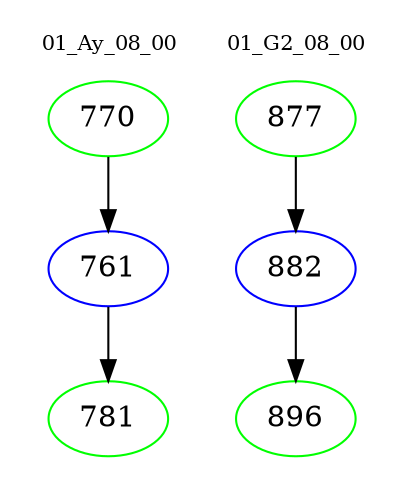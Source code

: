 digraph{
subgraph cluster_0 {
color = white
label = "01_Ay_08_00";
fontsize=10;
T0_770 [label="770", color="green"]
T0_770 -> T0_761 [color="black"]
T0_761 [label="761", color="blue"]
T0_761 -> T0_781 [color="black"]
T0_781 [label="781", color="green"]
}
subgraph cluster_1 {
color = white
label = "01_G2_08_00";
fontsize=10;
T1_877 [label="877", color="green"]
T1_877 -> T1_882 [color="black"]
T1_882 [label="882", color="blue"]
T1_882 -> T1_896 [color="black"]
T1_896 [label="896", color="green"]
}
}
